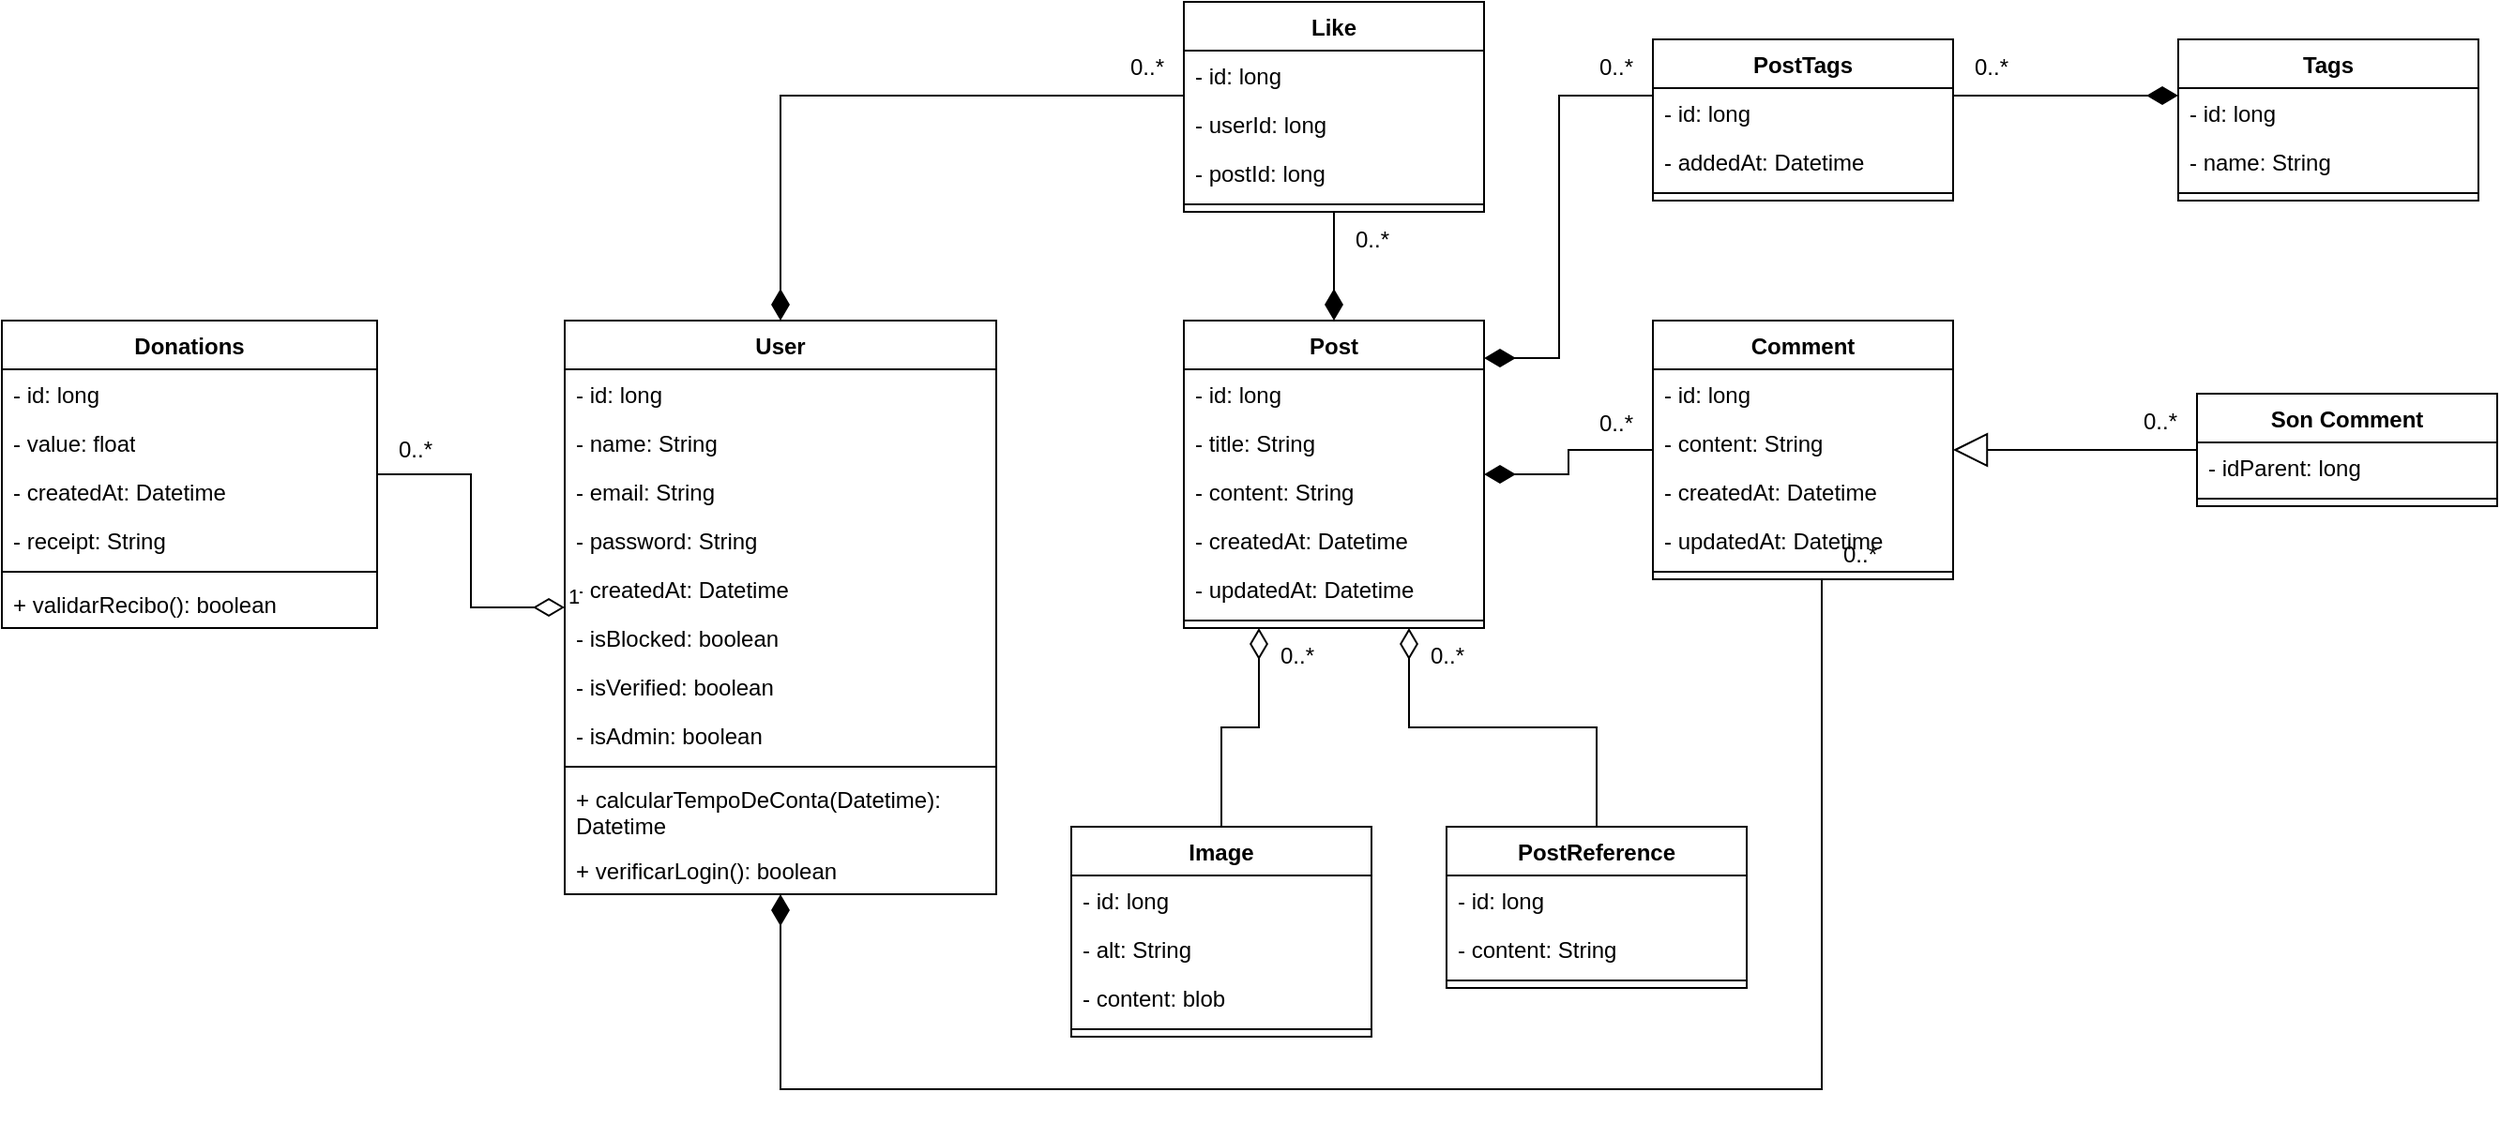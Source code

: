 <mxfile version="24.7.10">
  <diagram id="C5RBs43oDa-KdzZeNtuy" name="Page-1">
    <mxGraphModel dx="1434" dy="306" grid="1" gridSize="10" guides="1" tooltips="1" connect="1" arrows="1" fold="1" page="1" pageScale="1" pageWidth="827" pageHeight="1169" math="0" shadow="0">
      <root>
        <mxCell id="WIyWlLk6GJQsqaUBKTNV-0" />
        <mxCell id="WIyWlLk6GJQsqaUBKTNV-1" parent="WIyWlLk6GJQsqaUBKTNV-0" />
        <mxCell id="6A4dfFuZcYLA48o21OjQ-0" value="User" style="swimlane;fontStyle=1;align=center;verticalAlign=top;childLayout=stackLayout;horizontal=1;startSize=26;horizontalStack=0;resizeParent=1;resizeParentMax=0;resizeLast=0;collapsible=1;marginBottom=0;whiteSpace=wrap;html=1;" vertex="1" parent="WIyWlLk6GJQsqaUBKTNV-1">
          <mxGeometry x="130" y="240" width="230" height="306" as="geometry" />
        </mxCell>
        <mxCell id="6A4dfFuZcYLA48o21OjQ-1" value="- id: long" style="text;strokeColor=none;fillColor=none;align=left;verticalAlign=top;spacingLeft=4;spacingRight=4;overflow=hidden;rotatable=0;points=[[0,0.5],[1,0.5]];portConstraint=eastwest;whiteSpace=wrap;html=1;" vertex="1" parent="6A4dfFuZcYLA48o21OjQ-0">
          <mxGeometry y="26" width="230" height="26" as="geometry" />
        </mxCell>
        <mxCell id="6A4dfFuZcYLA48o21OjQ-5" value="- name: String" style="text;strokeColor=none;fillColor=none;align=left;verticalAlign=top;spacingLeft=4;spacingRight=4;overflow=hidden;rotatable=0;points=[[0,0.5],[1,0.5]];portConstraint=eastwest;whiteSpace=wrap;html=1;" vertex="1" parent="6A4dfFuZcYLA48o21OjQ-0">
          <mxGeometry y="52" width="230" height="26" as="geometry" />
        </mxCell>
        <mxCell id="6A4dfFuZcYLA48o21OjQ-4" value="- email: String" style="text;strokeColor=none;fillColor=none;align=left;verticalAlign=top;spacingLeft=4;spacingRight=4;overflow=hidden;rotatable=0;points=[[0,0.5],[1,0.5]];portConstraint=eastwest;whiteSpace=wrap;html=1;" vertex="1" parent="6A4dfFuZcYLA48o21OjQ-0">
          <mxGeometry y="78" width="230" height="26" as="geometry" />
        </mxCell>
        <mxCell id="6A4dfFuZcYLA48o21OjQ-6" value="- password: String" style="text;strokeColor=none;fillColor=none;align=left;verticalAlign=top;spacingLeft=4;spacingRight=4;overflow=hidden;rotatable=0;points=[[0,0.5],[1,0.5]];portConstraint=eastwest;whiteSpace=wrap;html=1;" vertex="1" parent="6A4dfFuZcYLA48o21OjQ-0">
          <mxGeometry y="104" width="230" height="26" as="geometry" />
        </mxCell>
        <mxCell id="6A4dfFuZcYLA48o21OjQ-7" value="- createdAt: Datetime" style="text;strokeColor=none;fillColor=none;align=left;verticalAlign=top;spacingLeft=4;spacingRight=4;overflow=hidden;rotatable=0;points=[[0,0.5],[1,0.5]];portConstraint=eastwest;whiteSpace=wrap;html=1;" vertex="1" parent="6A4dfFuZcYLA48o21OjQ-0">
          <mxGeometry y="130" width="230" height="26" as="geometry" />
        </mxCell>
        <mxCell id="6A4dfFuZcYLA48o21OjQ-8" value="- isBlocked: boolean" style="text;strokeColor=none;fillColor=none;align=left;verticalAlign=top;spacingLeft=4;spacingRight=4;overflow=hidden;rotatable=0;points=[[0,0.5],[1,0.5]];portConstraint=eastwest;whiteSpace=wrap;html=1;" vertex="1" parent="6A4dfFuZcYLA48o21OjQ-0">
          <mxGeometry y="156" width="230" height="26" as="geometry" />
        </mxCell>
        <mxCell id="6A4dfFuZcYLA48o21OjQ-9" value="- isVerified: boolean" style="text;strokeColor=none;fillColor=none;align=left;verticalAlign=top;spacingLeft=4;spacingRight=4;overflow=hidden;rotatable=0;points=[[0,0.5],[1,0.5]];portConstraint=eastwest;whiteSpace=wrap;html=1;" vertex="1" parent="6A4dfFuZcYLA48o21OjQ-0">
          <mxGeometry y="182" width="230" height="26" as="geometry" />
        </mxCell>
        <mxCell id="6A4dfFuZcYLA48o21OjQ-39" value="- isAdmin: boolean" style="text;strokeColor=none;fillColor=none;align=left;verticalAlign=top;spacingLeft=4;spacingRight=4;overflow=hidden;rotatable=0;points=[[0,0.5],[1,0.5]];portConstraint=eastwest;whiteSpace=wrap;html=1;" vertex="1" parent="6A4dfFuZcYLA48o21OjQ-0">
          <mxGeometry y="208" width="230" height="26" as="geometry" />
        </mxCell>
        <mxCell id="6A4dfFuZcYLA48o21OjQ-2" value="" style="line;strokeWidth=1;fillColor=none;align=left;verticalAlign=middle;spacingTop=-1;spacingLeft=3;spacingRight=3;rotatable=0;labelPosition=right;points=[];portConstraint=eastwest;strokeColor=inherit;" vertex="1" parent="6A4dfFuZcYLA48o21OjQ-0">
          <mxGeometry y="234" width="230" height="8" as="geometry" />
        </mxCell>
        <mxCell id="6A4dfFuZcYLA48o21OjQ-3" value="+ calcularTempoDeConta(Datetime): Datetime" style="text;strokeColor=none;fillColor=none;align=left;verticalAlign=top;spacingLeft=4;spacingRight=4;overflow=hidden;rotatable=0;points=[[0,0.5],[1,0.5]];portConstraint=eastwest;whiteSpace=wrap;html=1;" vertex="1" parent="6A4dfFuZcYLA48o21OjQ-0">
          <mxGeometry y="242" width="230" height="38" as="geometry" />
        </mxCell>
        <mxCell id="6A4dfFuZcYLA48o21OjQ-10" value="+ verificarLogin(): boolean" style="text;strokeColor=none;fillColor=none;align=left;verticalAlign=top;spacingLeft=4;spacingRight=4;overflow=hidden;rotatable=0;points=[[0,0.5],[1,0.5]];portConstraint=eastwest;whiteSpace=wrap;html=1;" vertex="1" parent="6A4dfFuZcYLA48o21OjQ-0">
          <mxGeometry y="280" width="230" height="26" as="geometry" />
        </mxCell>
        <mxCell id="6A4dfFuZcYLA48o21OjQ-11" value="Post" style="swimlane;fontStyle=1;align=center;verticalAlign=top;childLayout=stackLayout;horizontal=1;startSize=26;horizontalStack=0;resizeParent=1;resizeParentMax=0;resizeLast=0;collapsible=1;marginBottom=0;whiteSpace=wrap;html=1;" vertex="1" parent="WIyWlLk6GJQsqaUBKTNV-1">
          <mxGeometry x="460" y="240" width="160" height="164" as="geometry" />
        </mxCell>
        <mxCell id="6A4dfFuZcYLA48o21OjQ-12" value="- id: long" style="text;strokeColor=none;fillColor=none;align=left;verticalAlign=top;spacingLeft=4;spacingRight=4;overflow=hidden;rotatable=0;points=[[0,0.5],[1,0.5]];portConstraint=eastwest;whiteSpace=wrap;html=1;" vertex="1" parent="6A4dfFuZcYLA48o21OjQ-11">
          <mxGeometry y="26" width="160" height="26" as="geometry" />
        </mxCell>
        <mxCell id="6A4dfFuZcYLA48o21OjQ-15" value="- title: String" style="text;strokeColor=none;fillColor=none;align=left;verticalAlign=top;spacingLeft=4;spacingRight=4;overflow=hidden;rotatable=0;points=[[0,0.5],[1,0.5]];portConstraint=eastwest;whiteSpace=wrap;html=1;" vertex="1" parent="6A4dfFuZcYLA48o21OjQ-11">
          <mxGeometry y="52" width="160" height="26" as="geometry" />
        </mxCell>
        <mxCell id="6A4dfFuZcYLA48o21OjQ-16" value="- content: String" style="text;strokeColor=none;fillColor=none;align=left;verticalAlign=top;spacingLeft=4;spacingRight=4;overflow=hidden;rotatable=0;points=[[0,0.5],[1,0.5]];portConstraint=eastwest;whiteSpace=wrap;html=1;" vertex="1" parent="6A4dfFuZcYLA48o21OjQ-11">
          <mxGeometry y="78" width="160" height="26" as="geometry" />
        </mxCell>
        <mxCell id="6A4dfFuZcYLA48o21OjQ-17" value="- createdAt: Datetime" style="text;strokeColor=none;fillColor=none;align=left;verticalAlign=top;spacingLeft=4;spacingRight=4;overflow=hidden;rotatable=0;points=[[0,0.5],[1,0.5]];portConstraint=eastwest;whiteSpace=wrap;html=1;" vertex="1" parent="6A4dfFuZcYLA48o21OjQ-11">
          <mxGeometry y="104" width="160" height="26" as="geometry" />
        </mxCell>
        <mxCell id="6A4dfFuZcYLA48o21OjQ-89" value="- updatedAt: Datetime" style="text;strokeColor=none;fillColor=none;align=left;verticalAlign=top;spacingLeft=4;spacingRight=4;overflow=hidden;rotatable=0;points=[[0,0.5],[1,0.5]];portConstraint=eastwest;whiteSpace=wrap;html=1;" vertex="1" parent="6A4dfFuZcYLA48o21OjQ-11">
          <mxGeometry y="130" width="160" height="26" as="geometry" />
        </mxCell>
        <mxCell id="6A4dfFuZcYLA48o21OjQ-13" value="" style="line;strokeWidth=1;fillColor=none;align=left;verticalAlign=middle;spacingTop=-1;spacingLeft=3;spacingRight=3;rotatable=0;labelPosition=right;points=[];portConstraint=eastwest;strokeColor=inherit;" vertex="1" parent="6A4dfFuZcYLA48o21OjQ-11">
          <mxGeometry y="156" width="160" height="8" as="geometry" />
        </mxCell>
        <mxCell id="6A4dfFuZcYLA48o21OjQ-18" value="Comment" style="swimlane;fontStyle=1;align=center;verticalAlign=top;childLayout=stackLayout;horizontal=1;startSize=26;horizontalStack=0;resizeParent=1;resizeParentMax=0;resizeLast=0;collapsible=1;marginBottom=0;whiteSpace=wrap;html=1;" vertex="1" parent="WIyWlLk6GJQsqaUBKTNV-1">
          <mxGeometry x="710" y="240" width="160" height="138" as="geometry" />
        </mxCell>
        <mxCell id="6A4dfFuZcYLA48o21OjQ-19" value="- id: long" style="text;strokeColor=none;fillColor=none;align=left;verticalAlign=top;spacingLeft=4;spacingRight=4;overflow=hidden;rotatable=0;points=[[0,0.5],[1,0.5]];portConstraint=eastwest;whiteSpace=wrap;html=1;" vertex="1" parent="6A4dfFuZcYLA48o21OjQ-18">
          <mxGeometry y="26" width="160" height="26" as="geometry" />
        </mxCell>
        <mxCell id="6A4dfFuZcYLA48o21OjQ-22" value="- content: String" style="text;strokeColor=none;fillColor=none;align=left;verticalAlign=top;spacingLeft=4;spacingRight=4;overflow=hidden;rotatable=0;points=[[0,0.5],[1,0.5]];portConstraint=eastwest;whiteSpace=wrap;html=1;" vertex="1" parent="6A4dfFuZcYLA48o21OjQ-18">
          <mxGeometry y="52" width="160" height="26" as="geometry" />
        </mxCell>
        <mxCell id="6A4dfFuZcYLA48o21OjQ-90" value="- createdAt: Datetime" style="text;strokeColor=none;fillColor=none;align=left;verticalAlign=top;spacingLeft=4;spacingRight=4;overflow=hidden;rotatable=0;points=[[0,0.5],[1,0.5]];portConstraint=eastwest;whiteSpace=wrap;html=1;" vertex="1" parent="6A4dfFuZcYLA48o21OjQ-18">
          <mxGeometry y="78" width="160" height="26" as="geometry" />
        </mxCell>
        <mxCell id="6A4dfFuZcYLA48o21OjQ-91" value="- updatedAt: Datetime" style="text;strokeColor=none;fillColor=none;align=left;verticalAlign=top;spacingLeft=4;spacingRight=4;overflow=hidden;rotatable=0;points=[[0,0.5],[1,0.5]];portConstraint=eastwest;whiteSpace=wrap;html=1;" vertex="1" parent="6A4dfFuZcYLA48o21OjQ-18">
          <mxGeometry y="104" width="160" height="26" as="geometry" />
        </mxCell>
        <mxCell id="6A4dfFuZcYLA48o21OjQ-20" value="" style="line;strokeWidth=1;fillColor=none;align=left;verticalAlign=middle;spacingTop=-1;spacingLeft=3;spacingRight=3;rotatable=0;labelPosition=right;points=[];portConstraint=eastwest;strokeColor=inherit;" vertex="1" parent="6A4dfFuZcYLA48o21OjQ-18">
          <mxGeometry y="130" width="160" height="8" as="geometry" />
        </mxCell>
        <mxCell id="6A4dfFuZcYLA48o21OjQ-24" value="Son Comment" style="swimlane;fontStyle=1;align=center;verticalAlign=top;childLayout=stackLayout;horizontal=1;startSize=26;horizontalStack=0;resizeParent=1;resizeParentMax=0;resizeLast=0;collapsible=1;marginBottom=0;whiteSpace=wrap;html=1;" vertex="1" parent="WIyWlLk6GJQsqaUBKTNV-1">
          <mxGeometry x="1000" y="279" width="160" height="60" as="geometry" />
        </mxCell>
        <mxCell id="6A4dfFuZcYLA48o21OjQ-27" value="- idParent: long" style="text;strokeColor=none;fillColor=none;align=left;verticalAlign=top;spacingLeft=4;spacingRight=4;overflow=hidden;rotatable=0;points=[[0,0.5],[1,0.5]];portConstraint=eastwest;whiteSpace=wrap;html=1;" vertex="1" parent="6A4dfFuZcYLA48o21OjQ-24">
          <mxGeometry y="26" width="160" height="26" as="geometry" />
        </mxCell>
        <mxCell id="6A4dfFuZcYLA48o21OjQ-28" value="" style="line;strokeWidth=1;fillColor=none;align=left;verticalAlign=middle;spacingTop=-1;spacingLeft=3;spacingRight=3;rotatable=0;labelPosition=right;points=[];portConstraint=eastwest;strokeColor=inherit;" vertex="1" parent="6A4dfFuZcYLA48o21OjQ-24">
          <mxGeometry y="52" width="160" height="8" as="geometry" />
        </mxCell>
        <mxCell id="6A4dfFuZcYLA48o21OjQ-29" value="" style="endArrow=block;endSize=16;endFill=0;html=1;rounded=0;" edge="1" parent="WIyWlLk6GJQsqaUBKTNV-1" source="6A4dfFuZcYLA48o21OjQ-24" target="6A4dfFuZcYLA48o21OjQ-18">
          <mxGeometry width="160" relative="1" as="geometry">
            <mxPoint x="700" y="330" as="sourcePoint" />
            <mxPoint x="860" y="330" as="targetPoint" />
          </mxGeometry>
        </mxCell>
        <mxCell id="6A4dfFuZcYLA48o21OjQ-31" value="" style="endArrow=none;html=1;endSize=12;startArrow=diamondThin;startSize=14;startFill=1;edgeStyle=orthogonalEdgeStyle;align=left;verticalAlign=bottom;rounded=0;endFill=0;" edge="1" parent="WIyWlLk6GJQsqaUBKTNV-1" source="6A4dfFuZcYLA48o21OjQ-11" target="6A4dfFuZcYLA48o21OjQ-18">
          <mxGeometry x="-1" y="3" relative="1" as="geometry">
            <mxPoint x="560" y="330" as="sourcePoint" />
            <mxPoint x="720" y="330" as="targetPoint" />
          </mxGeometry>
        </mxCell>
        <mxCell id="6A4dfFuZcYLA48o21OjQ-32" value="0..*" style="text;html=1;align=center;verticalAlign=middle;resizable=0;points=[];autosize=1;strokeColor=none;fillColor=none;" vertex="1" parent="WIyWlLk6GJQsqaUBKTNV-1">
          <mxGeometry x="670" y="280" width="40" height="30" as="geometry" />
        </mxCell>
        <mxCell id="6A4dfFuZcYLA48o21OjQ-33" value="0..*" style="text;html=1;align=center;verticalAlign=middle;resizable=0;points=[];autosize=1;strokeColor=none;fillColor=none;" vertex="1" parent="WIyWlLk6GJQsqaUBKTNV-1">
          <mxGeometry x="960" y="279" width="40" height="30" as="geometry" />
        </mxCell>
        <mxCell id="6A4dfFuZcYLA48o21OjQ-40" value="Like" style="swimlane;fontStyle=1;align=center;verticalAlign=top;childLayout=stackLayout;horizontal=1;startSize=26;horizontalStack=0;resizeParent=1;resizeParentMax=0;resizeLast=0;collapsible=1;marginBottom=0;whiteSpace=wrap;html=1;" vertex="1" parent="WIyWlLk6GJQsqaUBKTNV-1">
          <mxGeometry x="460" y="70" width="160" height="112" as="geometry" />
        </mxCell>
        <mxCell id="6A4dfFuZcYLA48o21OjQ-41" value="- id: long" style="text;strokeColor=none;fillColor=none;align=left;verticalAlign=top;spacingLeft=4;spacingRight=4;overflow=hidden;rotatable=0;points=[[0,0.5],[1,0.5]];portConstraint=eastwest;whiteSpace=wrap;html=1;" vertex="1" parent="6A4dfFuZcYLA48o21OjQ-40">
          <mxGeometry y="26" width="160" height="26" as="geometry" />
        </mxCell>
        <mxCell id="6A4dfFuZcYLA48o21OjQ-92" value="- userId: long" style="text;strokeColor=none;fillColor=none;align=left;verticalAlign=top;spacingLeft=4;spacingRight=4;overflow=hidden;rotatable=0;points=[[0,0.5],[1,0.5]];portConstraint=eastwest;whiteSpace=wrap;html=1;" vertex="1" parent="6A4dfFuZcYLA48o21OjQ-40">
          <mxGeometry y="52" width="160" height="26" as="geometry" />
        </mxCell>
        <mxCell id="6A4dfFuZcYLA48o21OjQ-93" value="- postId: long" style="text;strokeColor=none;fillColor=none;align=left;verticalAlign=top;spacingLeft=4;spacingRight=4;overflow=hidden;rotatable=0;points=[[0,0.5],[1,0.5]];portConstraint=eastwest;whiteSpace=wrap;html=1;" vertex="1" parent="6A4dfFuZcYLA48o21OjQ-40">
          <mxGeometry y="78" width="160" height="26" as="geometry" />
        </mxCell>
        <mxCell id="6A4dfFuZcYLA48o21OjQ-44" value="" style="line;strokeWidth=1;fillColor=none;align=left;verticalAlign=middle;spacingTop=-1;spacingLeft=3;spacingRight=3;rotatable=0;labelPosition=right;points=[];portConstraint=eastwest;strokeColor=inherit;" vertex="1" parent="6A4dfFuZcYLA48o21OjQ-40">
          <mxGeometry y="104" width="160" height="8" as="geometry" />
        </mxCell>
        <mxCell id="6A4dfFuZcYLA48o21OjQ-45" value="" style="endArrow=none;html=1;endSize=12;startArrow=diamondThin;startSize=14;startFill=1;edgeStyle=orthogonalEdgeStyle;align=left;verticalAlign=bottom;rounded=0;endFill=0;" edge="1" parent="WIyWlLk6GJQsqaUBKTNV-1" source="6A4dfFuZcYLA48o21OjQ-0" target="6A4dfFuZcYLA48o21OjQ-18">
          <mxGeometry x="-1" y="3" relative="1" as="geometry">
            <mxPoint x="530" y="320" as="sourcePoint" />
            <mxPoint x="690" y="320" as="targetPoint" />
            <Array as="points">
              <mxPoint x="245" y="650" />
              <mxPoint x="800" y="650" />
            </Array>
          </mxGeometry>
        </mxCell>
        <mxCell id="6A4dfFuZcYLA48o21OjQ-46" value="0..*" style="text;html=1;align=center;verticalAlign=middle;resizable=0;points=[];autosize=1;strokeColor=none;fillColor=none;" vertex="1" parent="WIyWlLk6GJQsqaUBKTNV-1">
          <mxGeometry x="800" y="350" width="40" height="30" as="geometry" />
        </mxCell>
        <mxCell id="6A4dfFuZcYLA48o21OjQ-47" value="" style="endArrow=none;html=1;endSize=12;startArrow=diamondThin;startSize=14;startFill=1;edgeStyle=orthogonalEdgeStyle;align=left;verticalAlign=bottom;rounded=0;endFill=0;" edge="1" parent="WIyWlLk6GJQsqaUBKTNV-1" source="6A4dfFuZcYLA48o21OjQ-0" target="6A4dfFuZcYLA48o21OjQ-40">
          <mxGeometry x="-1" y="3" relative="1" as="geometry">
            <mxPoint x="360" y="160" as="sourcePoint" />
            <mxPoint x="530" y="320" as="targetPoint" />
            <Array as="points">
              <mxPoint x="245" y="120" />
            </Array>
          </mxGeometry>
        </mxCell>
        <mxCell id="6A4dfFuZcYLA48o21OjQ-49" value="0..*" style="text;html=1;align=center;verticalAlign=middle;resizable=0;points=[];autosize=1;strokeColor=none;fillColor=none;" vertex="1" parent="WIyWlLk6GJQsqaUBKTNV-1">
          <mxGeometry x="420" y="90" width="40" height="30" as="geometry" />
        </mxCell>
        <mxCell id="6A4dfFuZcYLA48o21OjQ-50" value="" style="endArrow=none;html=1;endSize=12;startArrow=diamondThin;startSize=14;startFill=1;edgeStyle=orthogonalEdgeStyle;align=left;verticalAlign=bottom;rounded=0;endFill=0;" edge="1" parent="WIyWlLk6GJQsqaUBKTNV-1" source="6A4dfFuZcYLA48o21OjQ-11" target="6A4dfFuZcYLA48o21OjQ-40">
          <mxGeometry x="-1" y="3" relative="1" as="geometry">
            <mxPoint x="255" y="250" as="sourcePoint" />
            <mxPoint x="470" y="130" as="targetPoint" />
            <Array as="points">
              <mxPoint x="540" y="210" />
              <mxPoint x="540" y="210" />
            </Array>
          </mxGeometry>
        </mxCell>
        <mxCell id="6A4dfFuZcYLA48o21OjQ-51" value="0..*" style="text;html=1;align=center;verticalAlign=middle;resizable=0;points=[];autosize=1;strokeColor=none;fillColor=none;" vertex="1" parent="WIyWlLk6GJQsqaUBKTNV-1">
          <mxGeometry x="540" y="182" width="40" height="30" as="geometry" />
        </mxCell>
        <mxCell id="6A4dfFuZcYLA48o21OjQ-52" value="Tags" style="swimlane;fontStyle=1;align=center;verticalAlign=top;childLayout=stackLayout;horizontal=1;startSize=26;horizontalStack=0;resizeParent=1;resizeParentMax=0;resizeLast=0;collapsible=1;marginBottom=0;whiteSpace=wrap;html=1;" vertex="1" parent="WIyWlLk6GJQsqaUBKTNV-1">
          <mxGeometry x="990" y="90" width="160" height="86" as="geometry" />
        </mxCell>
        <mxCell id="6A4dfFuZcYLA48o21OjQ-53" value="- id: long" style="text;strokeColor=none;fillColor=none;align=left;verticalAlign=top;spacingLeft=4;spacingRight=4;overflow=hidden;rotatable=0;points=[[0,0.5],[1,0.5]];portConstraint=eastwest;whiteSpace=wrap;html=1;" vertex="1" parent="6A4dfFuZcYLA48o21OjQ-52">
          <mxGeometry y="26" width="160" height="26" as="geometry" />
        </mxCell>
        <mxCell id="6A4dfFuZcYLA48o21OjQ-56" value="- name: String" style="text;strokeColor=none;fillColor=none;align=left;verticalAlign=top;spacingLeft=4;spacingRight=4;overflow=hidden;rotatable=0;points=[[0,0.5],[1,0.5]];portConstraint=eastwest;whiteSpace=wrap;html=1;" vertex="1" parent="6A4dfFuZcYLA48o21OjQ-52">
          <mxGeometry y="52" width="160" height="26" as="geometry" />
        </mxCell>
        <mxCell id="6A4dfFuZcYLA48o21OjQ-54" value="" style="line;strokeWidth=1;fillColor=none;align=left;verticalAlign=middle;spacingTop=-1;spacingLeft=3;spacingRight=3;rotatable=0;labelPosition=right;points=[];portConstraint=eastwest;strokeColor=inherit;" vertex="1" parent="6A4dfFuZcYLA48o21OjQ-52">
          <mxGeometry y="78" width="160" height="8" as="geometry" />
        </mxCell>
        <mxCell id="6A4dfFuZcYLA48o21OjQ-57" value="PostTags" style="swimlane;fontStyle=1;align=center;verticalAlign=top;childLayout=stackLayout;horizontal=1;startSize=26;horizontalStack=0;resizeParent=1;resizeParentMax=0;resizeLast=0;collapsible=1;marginBottom=0;whiteSpace=wrap;html=1;" vertex="1" parent="WIyWlLk6GJQsqaUBKTNV-1">
          <mxGeometry x="710" y="90" width="160" height="86" as="geometry" />
        </mxCell>
        <mxCell id="6A4dfFuZcYLA48o21OjQ-58" value="- id: long" style="text;strokeColor=none;fillColor=none;align=left;verticalAlign=top;spacingLeft=4;spacingRight=4;overflow=hidden;rotatable=0;points=[[0,0.5],[1,0.5]];portConstraint=eastwest;whiteSpace=wrap;html=1;" vertex="1" parent="6A4dfFuZcYLA48o21OjQ-57">
          <mxGeometry y="26" width="160" height="26" as="geometry" />
        </mxCell>
        <mxCell id="6A4dfFuZcYLA48o21OjQ-94" value="- addedAt: Datetime" style="text;strokeColor=none;fillColor=none;align=left;verticalAlign=top;spacingLeft=4;spacingRight=4;overflow=hidden;rotatable=0;points=[[0,0.5],[1,0.5]];portConstraint=eastwest;whiteSpace=wrap;html=1;" vertex="1" parent="6A4dfFuZcYLA48o21OjQ-57">
          <mxGeometry y="52" width="160" height="26" as="geometry" />
        </mxCell>
        <mxCell id="6A4dfFuZcYLA48o21OjQ-59" value="" style="line;strokeWidth=1;fillColor=none;align=left;verticalAlign=middle;spacingTop=-1;spacingLeft=3;spacingRight=3;rotatable=0;labelPosition=right;points=[];portConstraint=eastwest;strokeColor=inherit;" vertex="1" parent="6A4dfFuZcYLA48o21OjQ-57">
          <mxGeometry y="78" width="160" height="8" as="geometry" />
        </mxCell>
        <mxCell id="6A4dfFuZcYLA48o21OjQ-62" value="" style="endArrow=none;html=1;endSize=12;startArrow=diamondThin;startSize=14;startFill=1;edgeStyle=orthogonalEdgeStyle;align=left;verticalAlign=bottom;rounded=0;endFill=0;" edge="1" parent="WIyWlLk6GJQsqaUBKTNV-1" source="6A4dfFuZcYLA48o21OjQ-11" target="6A4dfFuZcYLA48o21OjQ-57">
          <mxGeometry x="-1" y="3" relative="1" as="geometry">
            <mxPoint x="720" y="180" as="sourcePoint" />
            <mxPoint x="880" y="180" as="targetPoint" />
            <Array as="points">
              <mxPoint x="660" y="260" />
              <mxPoint x="660" y="120" />
            </Array>
          </mxGeometry>
        </mxCell>
        <mxCell id="6A4dfFuZcYLA48o21OjQ-63" value="0..*" style="text;html=1;align=center;verticalAlign=middle;resizable=0;points=[];autosize=1;strokeColor=none;fillColor=none;" vertex="1" parent="WIyWlLk6GJQsqaUBKTNV-1">
          <mxGeometry x="670" y="90" width="40" height="30" as="geometry" />
        </mxCell>
        <mxCell id="6A4dfFuZcYLA48o21OjQ-64" value="" style="endArrow=none;html=1;endSize=12;startArrow=diamondThin;startSize=14;startFill=1;edgeStyle=orthogonalEdgeStyle;align=left;verticalAlign=bottom;rounded=0;endFill=0;" edge="1" parent="WIyWlLk6GJQsqaUBKTNV-1" source="6A4dfFuZcYLA48o21OjQ-52" target="6A4dfFuZcYLA48o21OjQ-57">
          <mxGeometry x="-1" y="3" relative="1" as="geometry">
            <mxPoint x="630" y="270" as="sourcePoint" />
            <mxPoint x="720" y="130" as="targetPoint" />
            <Array as="points">
              <mxPoint x="910" y="120" />
              <mxPoint x="910" y="120" />
            </Array>
          </mxGeometry>
        </mxCell>
        <mxCell id="6A4dfFuZcYLA48o21OjQ-65" value="0..*" style="text;html=1;align=center;verticalAlign=middle;resizable=0;points=[];autosize=1;strokeColor=none;fillColor=none;" vertex="1" parent="WIyWlLk6GJQsqaUBKTNV-1">
          <mxGeometry x="870" y="90" width="40" height="30" as="geometry" />
        </mxCell>
        <mxCell id="6A4dfFuZcYLA48o21OjQ-66" value="Donations" style="swimlane;fontStyle=1;align=center;verticalAlign=top;childLayout=stackLayout;horizontal=1;startSize=26;horizontalStack=0;resizeParent=1;resizeParentMax=0;resizeLast=0;collapsible=1;marginBottom=0;whiteSpace=wrap;html=1;" vertex="1" parent="WIyWlLk6GJQsqaUBKTNV-1">
          <mxGeometry x="-170" y="240" width="200" height="164" as="geometry" />
        </mxCell>
        <mxCell id="6A4dfFuZcYLA48o21OjQ-67" value="- id: long" style="text;strokeColor=none;fillColor=none;align=left;verticalAlign=top;spacingLeft=4;spacingRight=4;overflow=hidden;rotatable=0;points=[[0,0.5],[1,0.5]];portConstraint=eastwest;whiteSpace=wrap;html=1;" vertex="1" parent="6A4dfFuZcYLA48o21OjQ-66">
          <mxGeometry y="26" width="200" height="26" as="geometry" />
        </mxCell>
        <mxCell id="6A4dfFuZcYLA48o21OjQ-71" value="- value: float" style="text;strokeColor=none;fillColor=none;align=left;verticalAlign=top;spacingLeft=4;spacingRight=4;overflow=hidden;rotatable=0;points=[[0,0.5],[1,0.5]];portConstraint=eastwest;whiteSpace=wrap;html=1;" vertex="1" parent="6A4dfFuZcYLA48o21OjQ-66">
          <mxGeometry y="52" width="200" height="26" as="geometry" />
        </mxCell>
        <mxCell id="6A4dfFuZcYLA48o21OjQ-72" value="- createdAt: Datetime" style="text;strokeColor=none;fillColor=none;align=left;verticalAlign=top;spacingLeft=4;spacingRight=4;overflow=hidden;rotatable=0;points=[[0,0.5],[1,0.5]];portConstraint=eastwest;whiteSpace=wrap;html=1;" vertex="1" parent="6A4dfFuZcYLA48o21OjQ-66">
          <mxGeometry y="78" width="200" height="26" as="geometry" />
        </mxCell>
        <mxCell id="6A4dfFuZcYLA48o21OjQ-73" value="- receipt: String" style="text;strokeColor=none;fillColor=none;align=left;verticalAlign=top;spacingLeft=4;spacingRight=4;overflow=hidden;rotatable=0;points=[[0,0.5],[1,0.5]];portConstraint=eastwest;whiteSpace=wrap;html=1;" vertex="1" parent="6A4dfFuZcYLA48o21OjQ-66">
          <mxGeometry y="104" width="200" height="26" as="geometry" />
        </mxCell>
        <mxCell id="6A4dfFuZcYLA48o21OjQ-68" value="" style="line;strokeWidth=1;fillColor=none;align=left;verticalAlign=middle;spacingTop=-1;spacingLeft=3;spacingRight=3;rotatable=0;labelPosition=right;points=[];portConstraint=eastwest;strokeColor=inherit;" vertex="1" parent="6A4dfFuZcYLA48o21OjQ-66">
          <mxGeometry y="130" width="200" height="8" as="geometry" />
        </mxCell>
        <mxCell id="6A4dfFuZcYLA48o21OjQ-88" value="+ validarRecibo(): boolean" style="text;strokeColor=none;fillColor=none;align=left;verticalAlign=top;spacingLeft=4;spacingRight=4;overflow=hidden;rotatable=0;points=[[0,0.5],[1,0.5]];portConstraint=eastwest;whiteSpace=wrap;html=1;" vertex="1" parent="6A4dfFuZcYLA48o21OjQ-66">
          <mxGeometry y="138" width="200" height="26" as="geometry" />
        </mxCell>
        <mxCell id="6A4dfFuZcYLA48o21OjQ-70" value="1" style="endArrow=none;html=1;endSize=12;startArrow=diamondThin;startSize=14;startFill=0;edgeStyle=orthogonalEdgeStyle;align=left;verticalAlign=bottom;rounded=0;endFill=0;" edge="1" parent="WIyWlLk6GJQsqaUBKTNV-1" source="6A4dfFuZcYLA48o21OjQ-0" target="6A4dfFuZcYLA48o21OjQ-66">
          <mxGeometry x="-1" y="3" relative="1" as="geometry">
            <mxPoint x="80" y="270" as="sourcePoint" />
            <mxPoint x="240" y="270" as="targetPoint" />
          </mxGeometry>
        </mxCell>
        <mxCell id="6A4dfFuZcYLA48o21OjQ-74" value="0..*" style="text;html=1;align=center;verticalAlign=middle;resizable=0;points=[];autosize=1;strokeColor=none;fillColor=none;" vertex="1" parent="WIyWlLk6GJQsqaUBKTNV-1">
          <mxGeometry x="30" y="294" width="40" height="30" as="geometry" />
        </mxCell>
        <mxCell id="6A4dfFuZcYLA48o21OjQ-75" value="Image" style="swimlane;fontStyle=1;align=center;verticalAlign=top;childLayout=stackLayout;horizontal=1;startSize=26;horizontalStack=0;resizeParent=1;resizeParentMax=0;resizeLast=0;collapsible=1;marginBottom=0;whiteSpace=wrap;html=1;" vertex="1" parent="WIyWlLk6GJQsqaUBKTNV-1">
          <mxGeometry x="400" y="510" width="160" height="112" as="geometry" />
        </mxCell>
        <mxCell id="6A4dfFuZcYLA48o21OjQ-76" value="- id: long" style="text;strokeColor=none;fillColor=none;align=left;verticalAlign=top;spacingLeft=4;spacingRight=4;overflow=hidden;rotatable=0;points=[[0,0.5],[1,0.5]];portConstraint=eastwest;whiteSpace=wrap;html=1;" vertex="1" parent="6A4dfFuZcYLA48o21OjQ-75">
          <mxGeometry y="26" width="160" height="26" as="geometry" />
        </mxCell>
        <mxCell id="6A4dfFuZcYLA48o21OjQ-95" value="- alt: String" style="text;strokeColor=none;fillColor=none;align=left;verticalAlign=top;spacingLeft=4;spacingRight=4;overflow=hidden;rotatable=0;points=[[0,0.5],[1,0.5]];portConstraint=eastwest;whiteSpace=wrap;html=1;" vertex="1" parent="6A4dfFuZcYLA48o21OjQ-75">
          <mxGeometry y="52" width="160" height="26" as="geometry" />
        </mxCell>
        <mxCell id="6A4dfFuZcYLA48o21OjQ-79" value="- content: blob" style="text;strokeColor=none;fillColor=none;align=left;verticalAlign=top;spacingLeft=4;spacingRight=4;overflow=hidden;rotatable=0;points=[[0,0.5],[1,0.5]];portConstraint=eastwest;whiteSpace=wrap;html=1;" vertex="1" parent="6A4dfFuZcYLA48o21OjQ-75">
          <mxGeometry y="78" width="160" height="26" as="geometry" />
        </mxCell>
        <mxCell id="6A4dfFuZcYLA48o21OjQ-77" value="" style="line;strokeWidth=1;fillColor=none;align=left;verticalAlign=middle;spacingTop=-1;spacingLeft=3;spacingRight=3;rotatable=0;labelPosition=right;points=[];portConstraint=eastwest;strokeColor=inherit;" vertex="1" parent="6A4dfFuZcYLA48o21OjQ-75">
          <mxGeometry y="104" width="160" height="8" as="geometry" />
        </mxCell>
        <mxCell id="6A4dfFuZcYLA48o21OjQ-80" value="" style="endArrow=none;html=1;endSize=12;startArrow=diamondThin;startSize=14;startFill=0;edgeStyle=orthogonalEdgeStyle;align=left;verticalAlign=bottom;rounded=0;endFill=0;exitX=0.25;exitY=1;exitDx=0;exitDy=0;" edge="1" parent="WIyWlLk6GJQsqaUBKTNV-1" source="6A4dfFuZcYLA48o21OjQ-11" target="6A4dfFuZcYLA48o21OjQ-75">
          <mxGeometry x="-1" y="3" relative="1" as="geometry">
            <mxPoint x="570" y="420" as="sourcePoint" />
            <mxPoint x="580" y="400" as="targetPoint" />
          </mxGeometry>
        </mxCell>
        <mxCell id="6A4dfFuZcYLA48o21OjQ-81" value="0..*" style="text;html=1;align=center;verticalAlign=middle;resizable=0;points=[];autosize=1;strokeColor=none;fillColor=none;" vertex="1" parent="WIyWlLk6GJQsqaUBKTNV-1">
          <mxGeometry x="500" y="404" width="40" height="30" as="geometry" />
        </mxCell>
        <mxCell id="6A4dfFuZcYLA48o21OjQ-82" value="PostReference" style="swimlane;fontStyle=1;align=center;verticalAlign=top;childLayout=stackLayout;horizontal=1;startSize=26;horizontalStack=0;resizeParent=1;resizeParentMax=0;resizeLast=0;collapsible=1;marginBottom=0;whiteSpace=wrap;html=1;" vertex="1" parent="WIyWlLk6GJQsqaUBKTNV-1">
          <mxGeometry x="600" y="510" width="160" height="86" as="geometry" />
        </mxCell>
        <mxCell id="6A4dfFuZcYLA48o21OjQ-83" value="- id: long" style="text;strokeColor=none;fillColor=none;align=left;verticalAlign=top;spacingLeft=4;spacingRight=4;overflow=hidden;rotatable=0;points=[[0,0.5],[1,0.5]];portConstraint=eastwest;whiteSpace=wrap;html=1;" vertex="1" parent="6A4dfFuZcYLA48o21OjQ-82">
          <mxGeometry y="26" width="160" height="26" as="geometry" />
        </mxCell>
        <mxCell id="6A4dfFuZcYLA48o21OjQ-84" value="- content: String" style="text;strokeColor=none;fillColor=none;align=left;verticalAlign=top;spacingLeft=4;spacingRight=4;overflow=hidden;rotatable=0;points=[[0,0.5],[1,0.5]];portConstraint=eastwest;whiteSpace=wrap;html=1;" vertex="1" parent="6A4dfFuZcYLA48o21OjQ-82">
          <mxGeometry y="52" width="160" height="26" as="geometry" />
        </mxCell>
        <mxCell id="6A4dfFuZcYLA48o21OjQ-85" value="" style="line;strokeWidth=1;fillColor=none;align=left;verticalAlign=middle;spacingTop=-1;spacingLeft=3;spacingRight=3;rotatable=0;labelPosition=right;points=[];portConstraint=eastwest;strokeColor=inherit;" vertex="1" parent="6A4dfFuZcYLA48o21OjQ-82">
          <mxGeometry y="78" width="160" height="8" as="geometry" />
        </mxCell>
        <mxCell id="6A4dfFuZcYLA48o21OjQ-86" value="" style="endArrow=none;html=1;endSize=12;startArrow=diamondThin;startSize=14;startFill=0;edgeStyle=orthogonalEdgeStyle;align=left;verticalAlign=bottom;rounded=0;endFill=0;exitX=0.75;exitY=1;exitDx=0;exitDy=0;" edge="1" parent="WIyWlLk6GJQsqaUBKTNV-1" source="6A4dfFuZcYLA48o21OjQ-11" target="6A4dfFuZcYLA48o21OjQ-82">
          <mxGeometry x="-1" y="3" relative="1" as="geometry">
            <mxPoint x="510" y="388" as="sourcePoint" />
            <mxPoint x="490" y="458" as="targetPoint" />
          </mxGeometry>
        </mxCell>
        <mxCell id="6A4dfFuZcYLA48o21OjQ-87" value="0..*" style="text;html=1;align=center;verticalAlign=middle;resizable=0;points=[];autosize=1;strokeColor=none;fillColor=none;" vertex="1" parent="WIyWlLk6GJQsqaUBKTNV-1">
          <mxGeometry x="580" y="404" width="40" height="30" as="geometry" />
        </mxCell>
      </root>
    </mxGraphModel>
  </diagram>
</mxfile>
